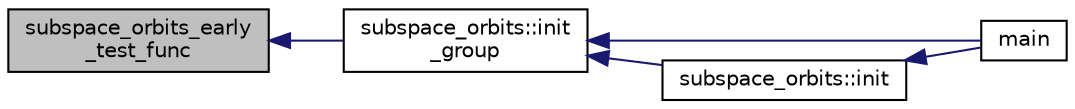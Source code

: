 digraph "subspace_orbits_early_test_func"
{
  edge [fontname="Helvetica",fontsize="10",labelfontname="Helvetica",labelfontsize="10"];
  node [fontname="Helvetica",fontsize="10",shape=record];
  rankdir="LR";
  Node25 [label="subspace_orbits_early\l_test_func",height=0.2,width=0.4,color="black", fillcolor="grey75", style="filled", fontcolor="black"];
  Node25 -> Node26 [dir="back",color="midnightblue",fontsize="10",style="solid",fontname="Helvetica"];
  Node26 [label="subspace_orbits::init\l_group",height=0.2,width=0.4,color="black", fillcolor="white", style="filled",URL="$d2/d9f/classsubspace__orbits.html#ad7dfe4f51cd3eea6ccfd5318e23d36c3"];
  Node26 -> Node27 [dir="back",color="midnightblue",fontsize="10",style="solid",fontname="Helvetica"];
  Node27 [label="main",height=0.2,width=0.4,color="black", fillcolor="white", style="filled",URL="$da/dd5/subspace__orbits__main_8_c.html#a217dbf8b442f20279ea00b898af96f52"];
  Node26 -> Node28 [dir="back",color="midnightblue",fontsize="10",style="solid",fontname="Helvetica"];
  Node28 [label="subspace_orbits::init",height=0.2,width=0.4,color="black", fillcolor="white", style="filled",URL="$d2/d9f/classsubspace__orbits.html#ac4bc50572798a6f0bc86fb99b181b66d"];
  Node28 -> Node27 [dir="back",color="midnightblue",fontsize="10",style="solid",fontname="Helvetica"];
}
